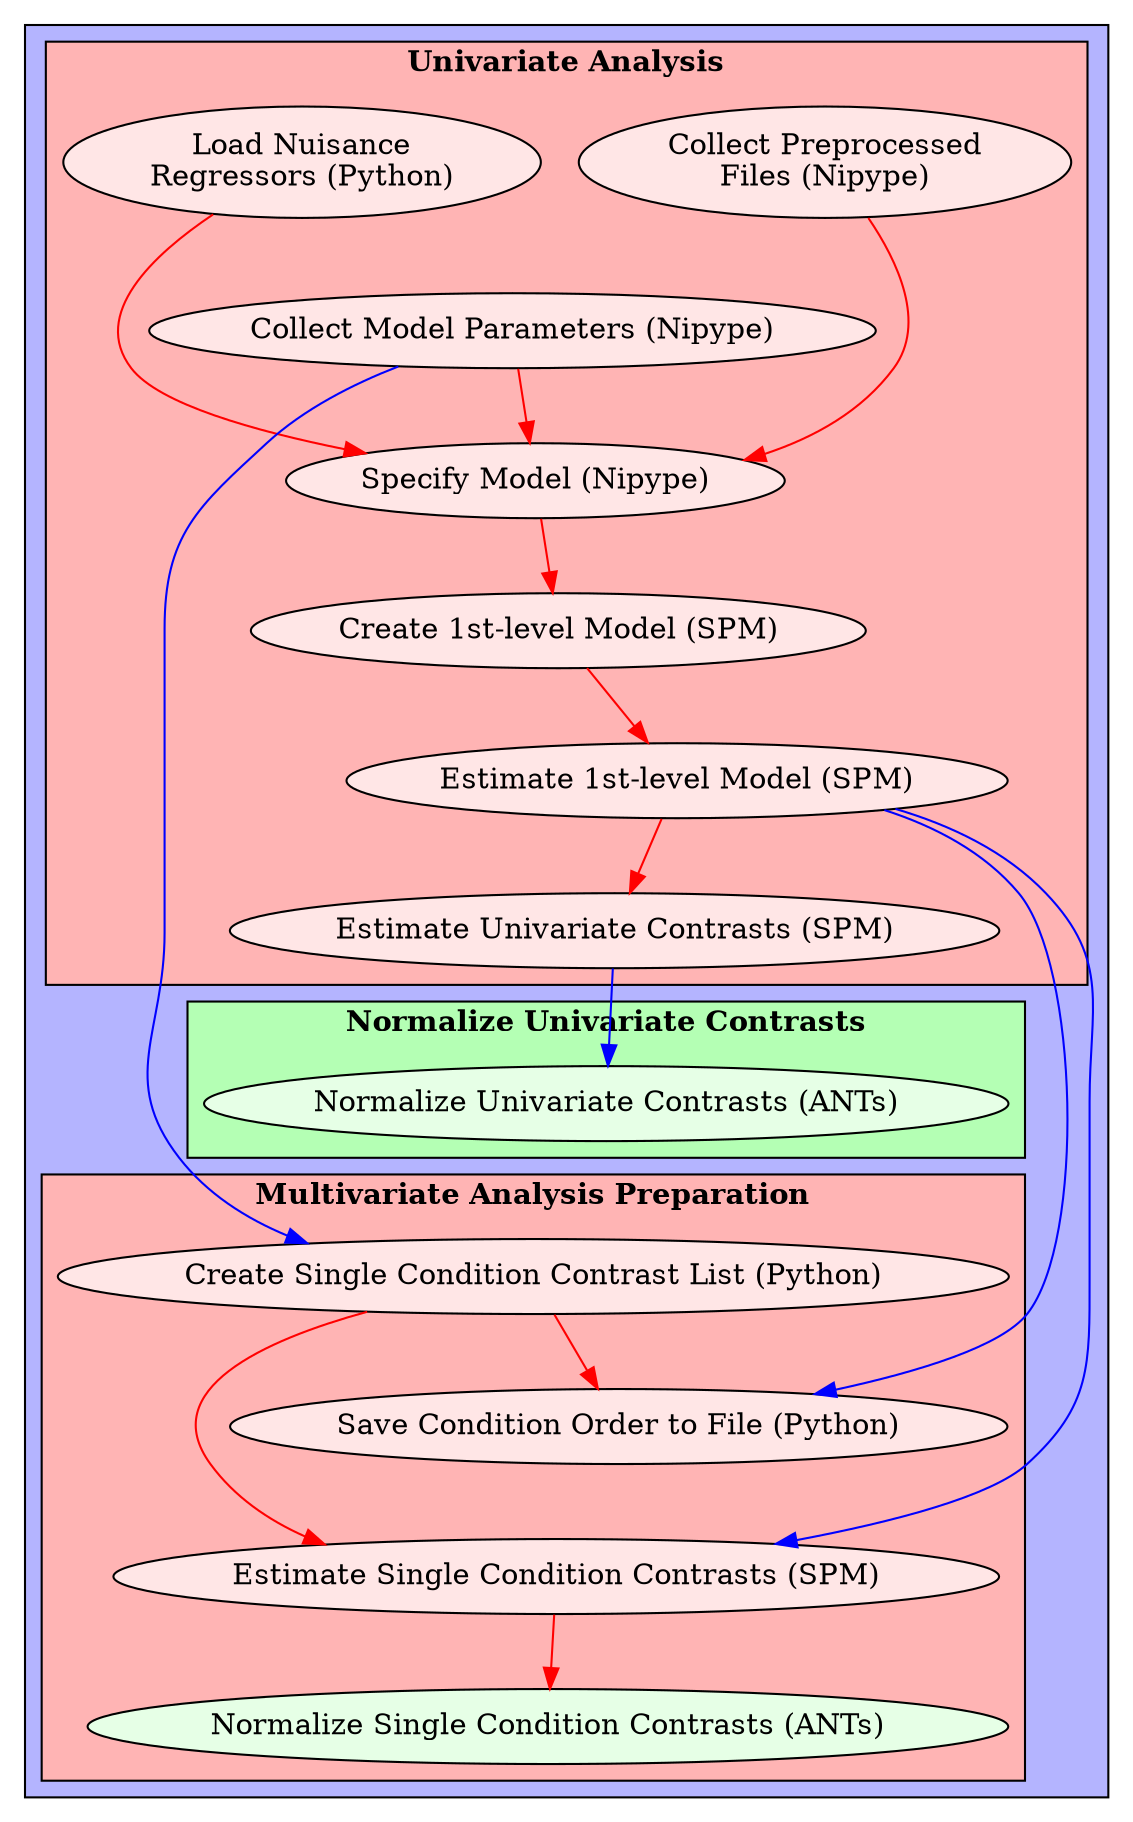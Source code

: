 digraph analysis_first{
  subgraph cluster_analysis_first {
      edge [color="#0000FF"];
      style=filled;
      fillcolor="#B4B4FF";
    subgraph cluster_analysisflow_univariate {
            edge [color="#FF0000"];
            style=filled;
            fillcolor="#FFB4B4";
            label=<<B>Univariate Analysis</B>>;
        collect_files[label="Collect Preprocessed\nFiles (Nipype)", style=filled, fillcolor="#FFE6E6"];
        nuisance_reg[label="Load Nuisance\nRegressors (Python)", style=filled, fillcolor="#FFE6E6"];
        get_model_param[label="Collect Model Parameters (Nipype)", style=filled, fillcolor="#FFE6E6"];
        model_spec[label="Specify Model (Nipype)", style=filled, fillcolor="#FFE6E6"];
        level1_design[label="Create 1st-level Model (SPM)", style=filled, fillcolor="#FFE6E6"];
        level1_est[label="Estimate 1st-level Model (SPM)", style=filled, fillcolor="#FFE6E6"];
        level1_conest_uni[label="Estimate Univariate Contrasts (SPM)", style=filled, fillcolor="#FFE6E6"];
        collect_files -> model_spec;
        nuisance_reg -> model_spec;
        get_model_param -> model_spec;
        model_spec -> level1_design;
        level1_design -> level1_est;
        level1_est -> level1_conest_uni;
    }
    subgraph cluster_analysisflow_normalize {
            edge [color="#FF0000"];
            style=filled;
            fillcolor="#B4FFB4";
            label=<<B>Normalize Univariate Contrasts</B>>;
        normalize_uni[label="Normalize Univariate Contrasts (ANTs)", style=filled, fillcolor="#E6FFE6"];
    }    subgraph cluster_analysisflow_multivariate {
            edge [color="#FF0000"];
            style=filled;
            fillcolor="#FFB4B4";
            label=<<B>Multivariate Analysis Preparation</B>>;
        comp_con_per_run[label="Create Single Condition Contrast List (Python)", style=filled, fillcolor="#FFE6E6"];
        write_labels_run[label="Save Condition Order to File (Python)", style=filled, fillcolor="#FFE6E6"];
        level1_conest_multi[label="Estimate Single Condition Contrasts (SPM)", style=filled, fillcolor="#FFE6E6"];
        normalize_multi[label="Normalize Single Condition Contrasts (ANTs)", style=filled, fillcolor="#E6FFE6"];
        comp_con_per_run -> write_labels_run;
        comp_con_per_run -> level1_conest_multi;
        level1_conest_multi -> normalize_multi;
    }
    collect_files -> get_model_param [color="#00000000"];
    nuisance_reg -> get_model_param [color="#00000000"];
    normalize_uni -> comp_con_per_run [color="#00000000"];
    write_labels_run -> level1_conest_multi [color="#00000000"];
    get_model_param -> comp_con_per_run;
    level1_conest_uni -> normalize_uni;
    level1_est -> level1_conest_multi;
    level1_est -> write_labels_run;
  }
}
